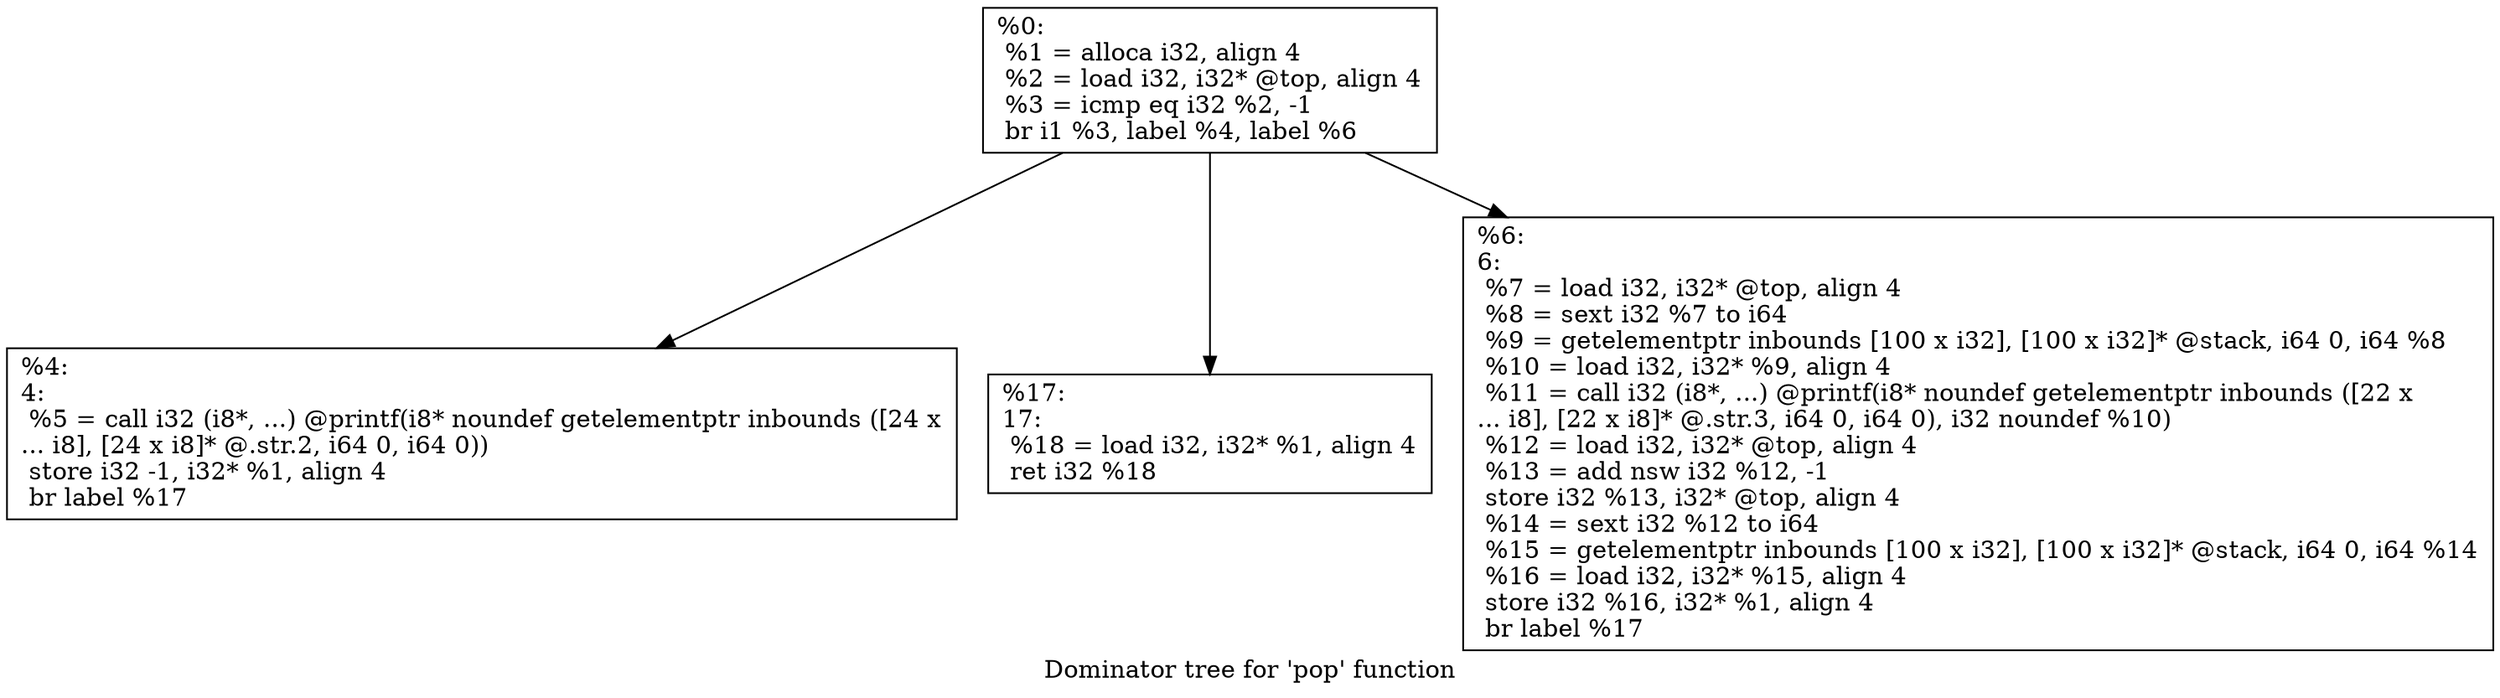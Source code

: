 digraph "Dominator tree for 'pop' function" {
	label="Dominator tree for 'pop' function";

	Node0x560207b4ec60 [shape=record,label="{%0:\l  %1 = alloca i32, align 4\l  %2 = load i32, i32* @top, align 4\l  %3 = icmp eq i32 %2, -1\l  br i1 %3, label %4, label %6\l}"];
	Node0x560207b4ec60 -> Node0x560207b4ec00;
	Node0x560207b4ec60 -> Node0x560207b4eae0;
	Node0x560207b4ec60 -> Node0x560207b4e9c0;
	Node0x560207b4ec00 [shape=record,label="{%4:\l4:                                                \l  %5 = call i32 (i8*, ...) @printf(i8* noundef getelementptr inbounds ([24 x\l... i8], [24 x i8]* @.str.2, i64 0, i64 0))\l  store i32 -1, i32* %1, align 4\l  br label %17\l}"];
	Node0x560207b4eae0 [shape=record,label="{%17:\l17:                                               \l  %18 = load i32, i32* %1, align 4\l  ret i32 %18\l}"];
	Node0x560207b4e9c0 [shape=record,label="{%6:\l6:                                                \l  %7 = load i32, i32* @top, align 4\l  %8 = sext i32 %7 to i64\l  %9 = getelementptr inbounds [100 x i32], [100 x i32]* @stack, i64 0, i64 %8\l  %10 = load i32, i32* %9, align 4\l  %11 = call i32 (i8*, ...) @printf(i8* noundef getelementptr inbounds ([22 x\l... i8], [22 x i8]* @.str.3, i64 0, i64 0), i32 noundef %10)\l  %12 = load i32, i32* @top, align 4\l  %13 = add nsw i32 %12, -1\l  store i32 %13, i32* @top, align 4\l  %14 = sext i32 %12 to i64\l  %15 = getelementptr inbounds [100 x i32], [100 x i32]* @stack, i64 0, i64 %14\l  %16 = load i32, i32* %15, align 4\l  store i32 %16, i32* %1, align 4\l  br label %17\l}"];
}
